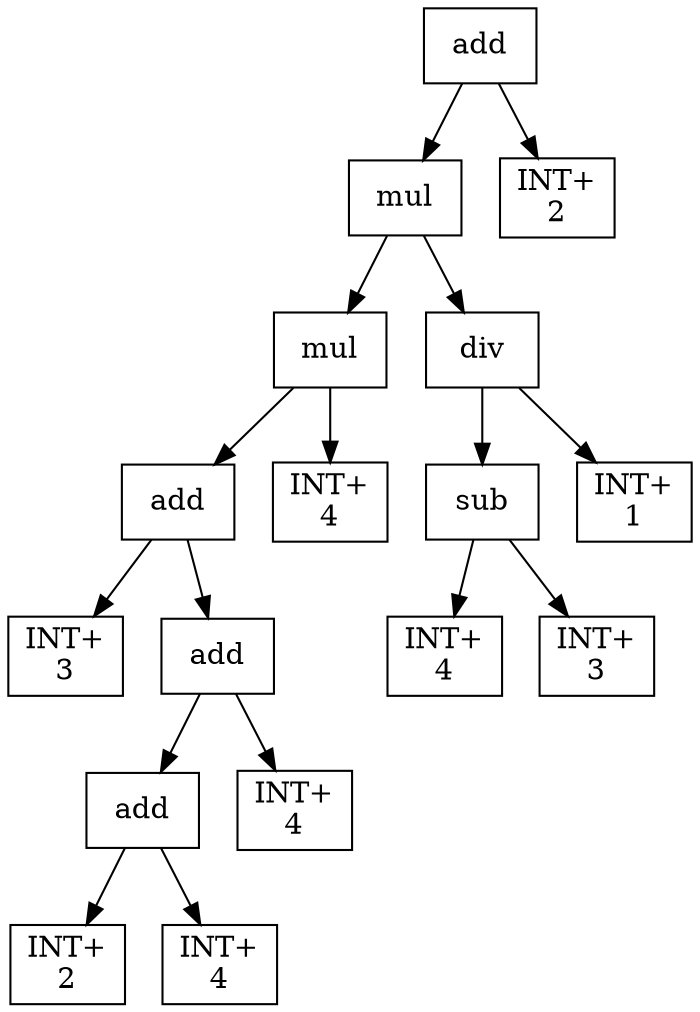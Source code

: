 digraph expr {
  node [shape=box];
  n1 [label="add"];
  n2 [label="mul"];
  n3 [label="mul"];
  n4 [label="add"];
  n5 [label="INT+\n3"];
  n6 [label="add"];
  n7 [label="add"];
  n8 [label="INT+\n2"];
  n9 [label="INT+\n4"];
  n7 -> n8;
  n7 -> n9;
  n10 [label="INT+\n4"];
  n6 -> n7;
  n6 -> n10;
  n4 -> n5;
  n4 -> n6;
  n11 [label="INT+\n4"];
  n3 -> n4;
  n3 -> n11;
  n12 [label="div"];
  n13 [label="sub"];
  n14 [label="INT+\n4"];
  n15 [label="INT+\n3"];
  n13 -> n14;
  n13 -> n15;
  n16 [label="INT+\n1"];
  n12 -> n13;
  n12 -> n16;
  n2 -> n3;
  n2 -> n12;
  n17 [label="INT+\n2"];
  n1 -> n2;
  n1 -> n17;
}